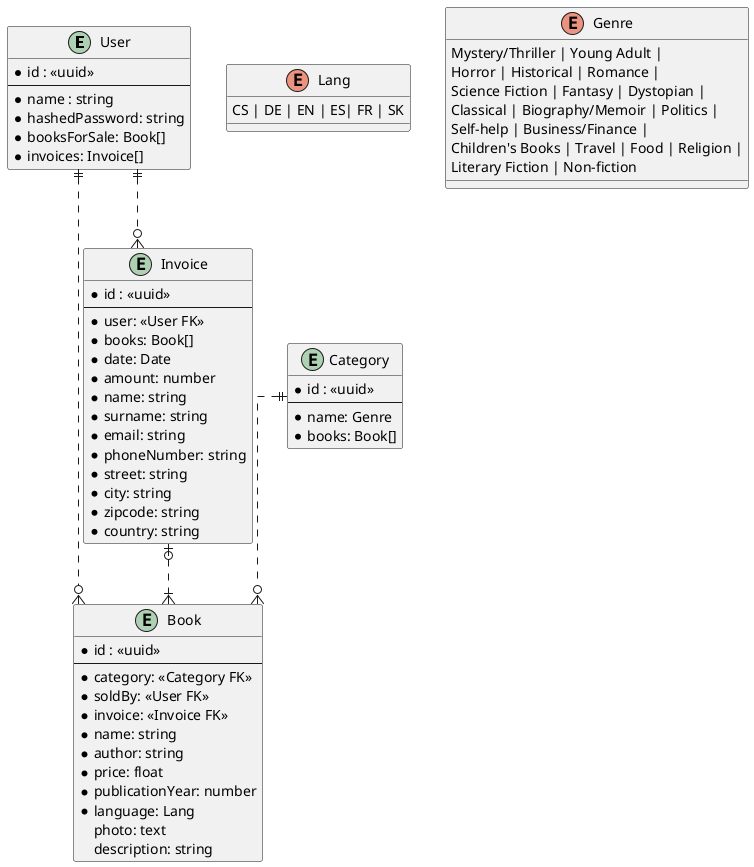 @startuml book_market

skinparam linetype ortho

entity "User" {
  *id : <<uuid>>
  --
  *name : string
  *hashedPassword: string
  *booksForSale: Book[]
  *invoices: Invoice[]
}

entity "Book" {
  *id : <<uuid>>
  --
  *category: <<Category FK>>
  *soldBy: <<User FK>>
  *invoice: <<Invoice FK>>
  *name: string
  *author: string
  *price: float
  *publicationYear: number
  *language: Lang
  photo: text
  description: string
}

entity "Category" {
  *id : <<uuid>>
  --
  *name: Genre
  *books: Book[]
}

entity "Invoice" {
  *id : <<uuid>>
  --
  *user: <<User FK>>
  *books: Book[]
  *date: Date
  *amount: number
  *name: string
  *surname: string
  *email: string
  *phoneNumber: string
  *street: string
  *city: string
  *zipcode: string
  *country: string
}

enum "Lang" {
  CS | DE | EN | ES| FR | SK
}

enum "Genre" {
  Mystery/Thriller | Young Adult | 
  Horror | Historical | Romance | 
  Science Fiction | Fantasy | Dystopian |
  Classical | Biography/Memoir | Politics |
  Self-help | Business/Finance |
  Children's Books | Travel | Food | Religion |
  Literary Fiction | Non-fiction
}

Category ||..o{ Book
User ||..o{ Invoice
User ||..o{ Book
Invoice |o..|{ Book

@enduml

